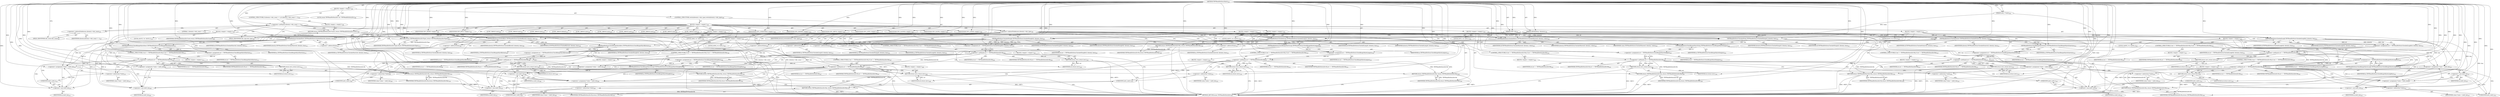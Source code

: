 digraph "TIFFReadDirEntrySbyte" {  
"78631" [label = <(METHOD,TIFFReadDirEntrySbyte)<SUB>383</SUB>> ]
"78632" [label = <(PARAM,TIFF *tif)<SUB>384</SUB>> ]
"78633" [label = <(PARAM,TIFFDirEntry *direntry)<SUB>384</SUB>> ]
"78634" [label = <(PARAM,int8_t *value)<SUB>384</SUB>> ]
"78635" [label = <(BLOCK,&lt;empty&gt;,&lt;empty&gt;)<SUB>385</SUB>> ]
"78636" [label = <(LOCAL,enum TIFFReadDirEntryErr err: TIFFReadDirEntryErr)<SUB>386</SUB>> ]
"78637" [label = <(CONTROL_STRUCTURE,if (direntry-&gt;tdir_count != 1),if (direntry-&gt;tdir_count != 1))<SUB>387</SUB>> ]
"78638" [label = <(&lt;operator&gt;.notEquals,direntry-&gt;tdir_count != 1)<SUB>387</SUB>> ]
"78639" [label = <(&lt;operator&gt;.indirectFieldAccess,direntry-&gt;tdir_count)<SUB>387</SUB>> ]
"78640" [label = <(IDENTIFIER,direntry,direntry-&gt;tdir_count != 1)<SUB>387</SUB>> ]
"78641" [label = <(FIELD_IDENTIFIER,tdir_count,tdir_count)<SUB>387</SUB>> ]
"78642" [label = <(LITERAL,1,direntry-&gt;tdir_count != 1)<SUB>387</SUB>> ]
"78643" [label = <(BLOCK,&lt;empty&gt;,&lt;empty&gt;)<SUB>388</SUB>> ]
"78644" [label = <(RETURN,return (TIFFReadDirEntryErrCount);,return (TIFFReadDirEntryErrCount);)<SUB>388</SUB>> ]
"78645" [label = <(IDENTIFIER,TIFFReadDirEntryErrCount,return (TIFFReadDirEntryErrCount);)<SUB>388</SUB>> ]
"78646" [label = <(CONTROL_STRUCTURE,switch(direntry-&gt;tdir_type),switch(direntry-&gt;tdir_type))<SUB>389</SUB>> ]
"78647" [label = <(&lt;operator&gt;.indirectFieldAccess,direntry-&gt;tdir_type)<SUB>389</SUB>> ]
"78648" [label = <(IDENTIFIER,direntry,switch(direntry-&gt;tdir_type))<SUB>389</SUB>> ]
"78649" [label = <(FIELD_IDENTIFIER,tdir_type,tdir_type)<SUB>389</SUB>> ]
"78650" [label = <(BLOCK,&lt;empty&gt;,&lt;empty&gt;)<SUB>390</SUB>> ]
"78651" [label = <(JUMP_TARGET,case)<SUB>391</SUB>> ]
"78652" [label = <(IDENTIFIER,TIFF_BYTE,&lt;empty&gt;)<SUB>391</SUB>> ]
"78653" [label = <(JUMP_TARGET,case)<SUB>392</SUB>> ]
"78654" [label = <(IDENTIFIER,TIFF_UNDEFINED,&lt;empty&gt;)<SUB>392</SUB>> ]
"78655" [label = <(BLOCK,&lt;empty&gt;,&lt;empty&gt;)<SUB>394</SUB>> ]
"78656" [label = <(LOCAL,uint8_t m: uint8_t)<SUB>395</SUB>> ]
"78657" [label = <(TIFFReadDirEntryCheckedByte,TIFFReadDirEntryCheckedByte(tif, direntry, &amp;m))<SUB>396</SUB>> ]
"78658" [label = <(IDENTIFIER,tif,TIFFReadDirEntryCheckedByte(tif, direntry, &amp;m))<SUB>396</SUB>> ]
"78659" [label = <(IDENTIFIER,direntry,TIFFReadDirEntryCheckedByte(tif, direntry, &amp;m))<SUB>396</SUB>> ]
"78660" [label = <(&lt;operator&gt;.addressOf,&amp;m)<SUB>396</SUB>> ]
"78661" [label = <(IDENTIFIER,m,TIFFReadDirEntryCheckedByte(tif, direntry, &amp;m))<SUB>396</SUB>> ]
"78662" [label = <(&lt;operator&gt;.assignment,err = TIFFReadDirEntryCheckRangeSbyteByte(m))<SUB>397</SUB>> ]
"78663" [label = <(IDENTIFIER,err,err = TIFFReadDirEntryCheckRangeSbyteByte(m))<SUB>397</SUB>> ]
"78664" [label = <(TIFFReadDirEntryCheckRangeSbyteByte,TIFFReadDirEntryCheckRangeSbyteByte(m))<SUB>397</SUB>> ]
"78665" [label = <(IDENTIFIER,m,TIFFReadDirEntryCheckRangeSbyteByte(m))<SUB>397</SUB>> ]
"78666" [label = <(CONTROL_STRUCTURE,if (err != TIFFReadDirEntryErrOk),if (err != TIFFReadDirEntryErrOk))<SUB>398</SUB>> ]
"78667" [label = <(&lt;operator&gt;.notEquals,err != TIFFReadDirEntryErrOk)<SUB>398</SUB>> ]
"78668" [label = <(IDENTIFIER,err,err != TIFFReadDirEntryErrOk)<SUB>398</SUB>> ]
"78669" [label = <(IDENTIFIER,TIFFReadDirEntryErrOk,err != TIFFReadDirEntryErrOk)<SUB>398</SUB>> ]
"78670" [label = <(BLOCK,&lt;empty&gt;,&lt;empty&gt;)<SUB>399</SUB>> ]
"78671" [label = <(RETURN,return (err);,return (err);)<SUB>399</SUB>> ]
"78672" [label = <(IDENTIFIER,err,return (err);)<SUB>399</SUB>> ]
"78673" [label = <(&lt;operator&gt;.assignment,*value = (int8_t)m)<SUB>400</SUB>> ]
"78674" [label = <(&lt;operator&gt;.indirection,*value)<SUB>400</SUB>> ]
"78675" [label = <(IDENTIFIER,value,*value = (int8_t)m)<SUB>400</SUB>> ]
"78676" [label = <(&lt;operator&gt;.cast,(int8_t)m)<SUB>400</SUB>> ]
"78677" [label = <(UNKNOWN,int8_t,int8_t)<SUB>400</SUB>> ]
"78678" [label = <(IDENTIFIER,m,(int8_t)m)<SUB>400</SUB>> ]
"78679" [label = <(RETURN,return (TIFFReadDirEntryErrOk);,return (TIFFReadDirEntryErrOk);)<SUB>401</SUB>> ]
"78680" [label = <(IDENTIFIER,TIFFReadDirEntryErrOk,return (TIFFReadDirEntryErrOk);)<SUB>401</SUB>> ]
"78681" [label = <(JUMP_TARGET,case)<SUB>403</SUB>> ]
"78682" [label = <(IDENTIFIER,TIFF_SBYTE,&lt;empty&gt;)<SUB>403</SUB>> ]
"78683" [label = <(BLOCK,&lt;empty&gt;,&lt;empty&gt;)<SUB>404</SUB>> ]
"78684" [label = <(TIFFReadDirEntryCheckedSbyte,TIFFReadDirEntryCheckedSbyte(tif, direntry, value))<SUB>405</SUB>> ]
"78685" [label = <(IDENTIFIER,tif,TIFFReadDirEntryCheckedSbyte(tif, direntry, value))<SUB>405</SUB>> ]
"78686" [label = <(IDENTIFIER,direntry,TIFFReadDirEntryCheckedSbyte(tif, direntry, value))<SUB>405</SUB>> ]
"78687" [label = <(IDENTIFIER,value,TIFFReadDirEntryCheckedSbyte(tif, direntry, value))<SUB>405</SUB>> ]
"78688" [label = <(RETURN,return (TIFFReadDirEntryErrOk);,return (TIFFReadDirEntryErrOk);)<SUB>406</SUB>> ]
"78689" [label = <(IDENTIFIER,TIFFReadDirEntryErrOk,return (TIFFReadDirEntryErrOk);)<SUB>406</SUB>> ]
"78690" [label = <(JUMP_TARGET,case)<SUB>408</SUB>> ]
"78691" [label = <(IDENTIFIER,TIFF_SHORT,&lt;empty&gt;)<SUB>408</SUB>> ]
"78692" [label = <(BLOCK,&lt;empty&gt;,&lt;empty&gt;)<SUB>409</SUB>> ]
"78693" [label = <(LOCAL,uint16_t m: uint16_t)<SUB>410</SUB>> ]
"78694" [label = <(TIFFReadDirEntryCheckedShort,TIFFReadDirEntryCheckedShort(tif, direntry, &amp;m))<SUB>411</SUB>> ]
"78695" [label = <(IDENTIFIER,tif,TIFFReadDirEntryCheckedShort(tif, direntry, &amp;m))<SUB>411</SUB>> ]
"78696" [label = <(IDENTIFIER,direntry,TIFFReadDirEntryCheckedShort(tif, direntry, &amp;m))<SUB>411</SUB>> ]
"78697" [label = <(&lt;operator&gt;.addressOf,&amp;m)<SUB>411</SUB>> ]
"78698" [label = <(IDENTIFIER,m,TIFFReadDirEntryCheckedShort(tif, direntry, &amp;m))<SUB>411</SUB>> ]
"78699" [label = <(&lt;operator&gt;.assignment,err = TIFFReadDirEntryCheckRangeSbyteShort(m))<SUB>412</SUB>> ]
"78700" [label = <(IDENTIFIER,err,err = TIFFReadDirEntryCheckRangeSbyteShort(m))<SUB>412</SUB>> ]
"78701" [label = <(TIFFReadDirEntryCheckRangeSbyteShort,TIFFReadDirEntryCheckRangeSbyteShort(m))<SUB>412</SUB>> ]
"78702" [label = <(IDENTIFIER,m,TIFFReadDirEntryCheckRangeSbyteShort(m))<SUB>412</SUB>> ]
"78703" [label = <(CONTROL_STRUCTURE,if (err != TIFFReadDirEntryErrOk),if (err != TIFFReadDirEntryErrOk))<SUB>413</SUB>> ]
"78704" [label = <(&lt;operator&gt;.notEquals,err != TIFFReadDirEntryErrOk)<SUB>413</SUB>> ]
"78705" [label = <(IDENTIFIER,err,err != TIFFReadDirEntryErrOk)<SUB>413</SUB>> ]
"78706" [label = <(IDENTIFIER,TIFFReadDirEntryErrOk,err != TIFFReadDirEntryErrOk)<SUB>413</SUB>> ]
"78707" [label = <(BLOCK,&lt;empty&gt;,&lt;empty&gt;)<SUB>414</SUB>> ]
"78708" [label = <(RETURN,return (err);,return (err);)<SUB>414</SUB>> ]
"78709" [label = <(IDENTIFIER,err,return (err);)<SUB>414</SUB>> ]
"78710" [label = <(&lt;operator&gt;.assignment,*value = (int8_t)m)<SUB>415</SUB>> ]
"78711" [label = <(&lt;operator&gt;.indirection,*value)<SUB>415</SUB>> ]
"78712" [label = <(IDENTIFIER,value,*value = (int8_t)m)<SUB>415</SUB>> ]
"78713" [label = <(&lt;operator&gt;.cast,(int8_t)m)<SUB>415</SUB>> ]
"78714" [label = <(UNKNOWN,int8_t,int8_t)<SUB>415</SUB>> ]
"78715" [label = <(IDENTIFIER,m,(int8_t)m)<SUB>415</SUB>> ]
"78716" [label = <(RETURN,return (TIFFReadDirEntryErrOk);,return (TIFFReadDirEntryErrOk);)<SUB>416</SUB>> ]
"78717" [label = <(IDENTIFIER,TIFFReadDirEntryErrOk,return (TIFFReadDirEntryErrOk);)<SUB>416</SUB>> ]
"78718" [label = <(JUMP_TARGET,case)<SUB>418</SUB>> ]
"78719" [label = <(IDENTIFIER,TIFF_SSHORT,&lt;empty&gt;)<SUB>418</SUB>> ]
"78720" [label = <(BLOCK,&lt;empty&gt;,&lt;empty&gt;)<SUB>419</SUB>> ]
"78721" [label = <(LOCAL,int16_t m: int16_t)<SUB>420</SUB>> ]
"78722" [label = <(TIFFReadDirEntryCheckedSshort,TIFFReadDirEntryCheckedSshort(tif, direntry, &amp;m))<SUB>421</SUB>> ]
"78723" [label = <(IDENTIFIER,tif,TIFFReadDirEntryCheckedSshort(tif, direntry, &amp;m))<SUB>421</SUB>> ]
"78724" [label = <(IDENTIFIER,direntry,TIFFReadDirEntryCheckedSshort(tif, direntry, &amp;m))<SUB>421</SUB>> ]
"78725" [label = <(&lt;operator&gt;.addressOf,&amp;m)<SUB>421</SUB>> ]
"78726" [label = <(IDENTIFIER,m,TIFFReadDirEntryCheckedSshort(tif, direntry, &amp;m))<SUB>421</SUB>> ]
"78727" [label = <(&lt;operator&gt;.assignment,err = TIFFReadDirEntryCheckRangeSbyteSshort(m))<SUB>422</SUB>> ]
"78728" [label = <(IDENTIFIER,err,err = TIFFReadDirEntryCheckRangeSbyteSshort(m))<SUB>422</SUB>> ]
"78729" [label = <(TIFFReadDirEntryCheckRangeSbyteSshort,TIFFReadDirEntryCheckRangeSbyteSshort(m))<SUB>422</SUB>> ]
"78730" [label = <(IDENTIFIER,m,TIFFReadDirEntryCheckRangeSbyteSshort(m))<SUB>422</SUB>> ]
"78731" [label = <(CONTROL_STRUCTURE,if (err != TIFFReadDirEntryErrOk),if (err != TIFFReadDirEntryErrOk))<SUB>423</SUB>> ]
"78732" [label = <(&lt;operator&gt;.notEquals,err != TIFFReadDirEntryErrOk)<SUB>423</SUB>> ]
"78733" [label = <(IDENTIFIER,err,err != TIFFReadDirEntryErrOk)<SUB>423</SUB>> ]
"78734" [label = <(IDENTIFIER,TIFFReadDirEntryErrOk,err != TIFFReadDirEntryErrOk)<SUB>423</SUB>> ]
"78735" [label = <(BLOCK,&lt;empty&gt;,&lt;empty&gt;)<SUB>424</SUB>> ]
"78736" [label = <(RETURN,return (err);,return (err);)<SUB>424</SUB>> ]
"78737" [label = <(IDENTIFIER,err,return (err);)<SUB>424</SUB>> ]
"78738" [label = <(&lt;operator&gt;.assignment,*value = (int8_t)m)<SUB>425</SUB>> ]
"78739" [label = <(&lt;operator&gt;.indirection,*value)<SUB>425</SUB>> ]
"78740" [label = <(IDENTIFIER,value,*value = (int8_t)m)<SUB>425</SUB>> ]
"78741" [label = <(&lt;operator&gt;.cast,(int8_t)m)<SUB>425</SUB>> ]
"78742" [label = <(UNKNOWN,int8_t,int8_t)<SUB>425</SUB>> ]
"78743" [label = <(IDENTIFIER,m,(int8_t)m)<SUB>425</SUB>> ]
"78744" [label = <(RETURN,return (TIFFReadDirEntryErrOk);,return (TIFFReadDirEntryErrOk);)<SUB>426</SUB>> ]
"78745" [label = <(IDENTIFIER,TIFFReadDirEntryErrOk,return (TIFFReadDirEntryErrOk);)<SUB>426</SUB>> ]
"78746" [label = <(JUMP_TARGET,case)<SUB>428</SUB>> ]
"78747" [label = <(IDENTIFIER,TIFF_LONG,&lt;empty&gt;)<SUB>428</SUB>> ]
"78748" [label = <(BLOCK,&lt;empty&gt;,&lt;empty&gt;)<SUB>429</SUB>> ]
"78749" [label = <(LOCAL,uint32_t m: uint32_t)<SUB>430</SUB>> ]
"78750" [label = <(TIFFReadDirEntryCheckedLong,TIFFReadDirEntryCheckedLong(tif, direntry, &amp;m))<SUB>431</SUB>> ]
"78751" [label = <(IDENTIFIER,tif,TIFFReadDirEntryCheckedLong(tif, direntry, &amp;m))<SUB>431</SUB>> ]
"78752" [label = <(IDENTIFIER,direntry,TIFFReadDirEntryCheckedLong(tif, direntry, &amp;m))<SUB>431</SUB>> ]
"78753" [label = <(&lt;operator&gt;.addressOf,&amp;m)<SUB>431</SUB>> ]
"78754" [label = <(IDENTIFIER,m,TIFFReadDirEntryCheckedLong(tif, direntry, &amp;m))<SUB>431</SUB>> ]
"78755" [label = <(&lt;operator&gt;.assignment,err = TIFFReadDirEntryCheckRangeSbyteLong(m))<SUB>432</SUB>> ]
"78756" [label = <(IDENTIFIER,err,err = TIFFReadDirEntryCheckRangeSbyteLong(m))<SUB>432</SUB>> ]
"78757" [label = <(TIFFReadDirEntryCheckRangeSbyteLong,TIFFReadDirEntryCheckRangeSbyteLong(m))<SUB>432</SUB>> ]
"78758" [label = <(IDENTIFIER,m,TIFFReadDirEntryCheckRangeSbyteLong(m))<SUB>432</SUB>> ]
"78759" [label = <(CONTROL_STRUCTURE,if (err != TIFFReadDirEntryErrOk),if (err != TIFFReadDirEntryErrOk))<SUB>433</SUB>> ]
"78760" [label = <(&lt;operator&gt;.notEquals,err != TIFFReadDirEntryErrOk)<SUB>433</SUB>> ]
"78761" [label = <(IDENTIFIER,err,err != TIFFReadDirEntryErrOk)<SUB>433</SUB>> ]
"78762" [label = <(IDENTIFIER,TIFFReadDirEntryErrOk,err != TIFFReadDirEntryErrOk)<SUB>433</SUB>> ]
"78763" [label = <(BLOCK,&lt;empty&gt;,&lt;empty&gt;)<SUB>434</SUB>> ]
"78764" [label = <(RETURN,return (err);,return (err);)<SUB>434</SUB>> ]
"78765" [label = <(IDENTIFIER,err,return (err);)<SUB>434</SUB>> ]
"78766" [label = <(&lt;operator&gt;.assignment,*value = (int8_t)m)<SUB>435</SUB>> ]
"78767" [label = <(&lt;operator&gt;.indirection,*value)<SUB>435</SUB>> ]
"78768" [label = <(IDENTIFIER,value,*value = (int8_t)m)<SUB>435</SUB>> ]
"78769" [label = <(&lt;operator&gt;.cast,(int8_t)m)<SUB>435</SUB>> ]
"78770" [label = <(UNKNOWN,int8_t,int8_t)<SUB>435</SUB>> ]
"78771" [label = <(IDENTIFIER,m,(int8_t)m)<SUB>435</SUB>> ]
"78772" [label = <(RETURN,return (TIFFReadDirEntryErrOk);,return (TIFFReadDirEntryErrOk);)<SUB>436</SUB>> ]
"78773" [label = <(IDENTIFIER,TIFFReadDirEntryErrOk,return (TIFFReadDirEntryErrOk);)<SUB>436</SUB>> ]
"78774" [label = <(JUMP_TARGET,case)<SUB>438</SUB>> ]
"78775" [label = <(IDENTIFIER,TIFF_SLONG,&lt;empty&gt;)<SUB>438</SUB>> ]
"78776" [label = <(BLOCK,&lt;empty&gt;,&lt;empty&gt;)<SUB>439</SUB>> ]
"78777" [label = <(LOCAL,int32_t m: int32_t)<SUB>440</SUB>> ]
"78778" [label = <(TIFFReadDirEntryCheckedSlong,TIFFReadDirEntryCheckedSlong(tif, direntry, &amp;m))<SUB>441</SUB>> ]
"78779" [label = <(IDENTIFIER,tif,TIFFReadDirEntryCheckedSlong(tif, direntry, &amp;m))<SUB>441</SUB>> ]
"78780" [label = <(IDENTIFIER,direntry,TIFFReadDirEntryCheckedSlong(tif, direntry, &amp;m))<SUB>441</SUB>> ]
"78781" [label = <(&lt;operator&gt;.addressOf,&amp;m)<SUB>441</SUB>> ]
"78782" [label = <(IDENTIFIER,m,TIFFReadDirEntryCheckedSlong(tif, direntry, &amp;m))<SUB>441</SUB>> ]
"78783" [label = <(&lt;operator&gt;.assignment,err = TIFFReadDirEntryCheckRangeSbyteSlong(m))<SUB>442</SUB>> ]
"78784" [label = <(IDENTIFIER,err,err = TIFFReadDirEntryCheckRangeSbyteSlong(m))<SUB>442</SUB>> ]
"78785" [label = <(TIFFReadDirEntryCheckRangeSbyteSlong,TIFFReadDirEntryCheckRangeSbyteSlong(m))<SUB>442</SUB>> ]
"78786" [label = <(IDENTIFIER,m,TIFFReadDirEntryCheckRangeSbyteSlong(m))<SUB>442</SUB>> ]
"78787" [label = <(CONTROL_STRUCTURE,if (err != TIFFReadDirEntryErrOk),if (err != TIFFReadDirEntryErrOk))<SUB>443</SUB>> ]
"78788" [label = <(&lt;operator&gt;.notEquals,err != TIFFReadDirEntryErrOk)<SUB>443</SUB>> ]
"78789" [label = <(IDENTIFIER,err,err != TIFFReadDirEntryErrOk)<SUB>443</SUB>> ]
"78790" [label = <(IDENTIFIER,TIFFReadDirEntryErrOk,err != TIFFReadDirEntryErrOk)<SUB>443</SUB>> ]
"78791" [label = <(BLOCK,&lt;empty&gt;,&lt;empty&gt;)<SUB>444</SUB>> ]
"78792" [label = <(RETURN,return (err);,return (err);)<SUB>444</SUB>> ]
"78793" [label = <(IDENTIFIER,err,return (err);)<SUB>444</SUB>> ]
"78794" [label = <(&lt;operator&gt;.assignment,*value = (int8_t)m)<SUB>445</SUB>> ]
"78795" [label = <(&lt;operator&gt;.indirection,*value)<SUB>445</SUB>> ]
"78796" [label = <(IDENTIFIER,value,*value = (int8_t)m)<SUB>445</SUB>> ]
"78797" [label = <(&lt;operator&gt;.cast,(int8_t)m)<SUB>445</SUB>> ]
"78798" [label = <(UNKNOWN,int8_t,int8_t)<SUB>445</SUB>> ]
"78799" [label = <(IDENTIFIER,m,(int8_t)m)<SUB>445</SUB>> ]
"78800" [label = <(RETURN,return (TIFFReadDirEntryErrOk);,return (TIFFReadDirEntryErrOk);)<SUB>446</SUB>> ]
"78801" [label = <(IDENTIFIER,TIFFReadDirEntryErrOk,return (TIFFReadDirEntryErrOk);)<SUB>446</SUB>> ]
"78802" [label = <(JUMP_TARGET,case)<SUB>448</SUB>> ]
"78803" [label = <(IDENTIFIER,TIFF_LONG8,&lt;empty&gt;)<SUB>448</SUB>> ]
"78804" [label = <(BLOCK,&lt;empty&gt;,&lt;empty&gt;)<SUB>449</SUB>> ]
"78805" [label = <(LOCAL,uint64_t m: uint64_t)<SUB>450</SUB>> ]
"78806" [label = <(&lt;operator&gt;.assignment,err = TIFFReadDirEntryCheckedLong8(tif, direntry, &amp;m))<SUB>451</SUB>> ]
"78807" [label = <(IDENTIFIER,err,err = TIFFReadDirEntryCheckedLong8(tif, direntry, &amp;m))<SUB>451</SUB>> ]
"78808" [label = <(TIFFReadDirEntryCheckedLong8,TIFFReadDirEntryCheckedLong8(tif, direntry, &amp;m))<SUB>451</SUB>> ]
"78809" [label = <(IDENTIFIER,tif,TIFFReadDirEntryCheckedLong8(tif, direntry, &amp;m))<SUB>451</SUB>> ]
"78810" [label = <(IDENTIFIER,direntry,TIFFReadDirEntryCheckedLong8(tif, direntry, &amp;m))<SUB>451</SUB>> ]
"78811" [label = <(&lt;operator&gt;.addressOf,&amp;m)<SUB>451</SUB>> ]
"78812" [label = <(IDENTIFIER,m,TIFFReadDirEntryCheckedLong8(tif, direntry, &amp;m))<SUB>451</SUB>> ]
"78813" [label = <(CONTROL_STRUCTURE,if (err != TIFFReadDirEntryErrOk),if (err != TIFFReadDirEntryErrOk))<SUB>452</SUB>> ]
"78814" [label = <(&lt;operator&gt;.notEquals,err != TIFFReadDirEntryErrOk)<SUB>452</SUB>> ]
"78815" [label = <(IDENTIFIER,err,err != TIFFReadDirEntryErrOk)<SUB>452</SUB>> ]
"78816" [label = <(IDENTIFIER,TIFFReadDirEntryErrOk,err != TIFFReadDirEntryErrOk)<SUB>452</SUB>> ]
"78817" [label = <(BLOCK,&lt;empty&gt;,&lt;empty&gt;)<SUB>453</SUB>> ]
"78818" [label = <(RETURN,return (err);,return (err);)<SUB>453</SUB>> ]
"78819" [label = <(IDENTIFIER,err,return (err);)<SUB>453</SUB>> ]
"78820" [label = <(&lt;operator&gt;.assignment,err = TIFFReadDirEntryCheckRangeSbyteLong8(m))<SUB>454</SUB>> ]
"78821" [label = <(IDENTIFIER,err,err = TIFFReadDirEntryCheckRangeSbyteLong8(m))<SUB>454</SUB>> ]
"78822" [label = <(TIFFReadDirEntryCheckRangeSbyteLong8,TIFFReadDirEntryCheckRangeSbyteLong8(m))<SUB>454</SUB>> ]
"78823" [label = <(IDENTIFIER,m,TIFFReadDirEntryCheckRangeSbyteLong8(m))<SUB>454</SUB>> ]
"78824" [label = <(CONTROL_STRUCTURE,if (err != TIFFReadDirEntryErrOk),if (err != TIFFReadDirEntryErrOk))<SUB>455</SUB>> ]
"78825" [label = <(&lt;operator&gt;.notEquals,err != TIFFReadDirEntryErrOk)<SUB>455</SUB>> ]
"78826" [label = <(IDENTIFIER,err,err != TIFFReadDirEntryErrOk)<SUB>455</SUB>> ]
"78827" [label = <(IDENTIFIER,TIFFReadDirEntryErrOk,err != TIFFReadDirEntryErrOk)<SUB>455</SUB>> ]
"78828" [label = <(BLOCK,&lt;empty&gt;,&lt;empty&gt;)<SUB>456</SUB>> ]
"78829" [label = <(RETURN,return (err);,return (err);)<SUB>456</SUB>> ]
"78830" [label = <(IDENTIFIER,err,return (err);)<SUB>456</SUB>> ]
"78831" [label = <(&lt;operator&gt;.assignment,*value = (int8_t)m)<SUB>457</SUB>> ]
"78832" [label = <(&lt;operator&gt;.indirection,*value)<SUB>457</SUB>> ]
"78833" [label = <(IDENTIFIER,value,*value = (int8_t)m)<SUB>457</SUB>> ]
"78834" [label = <(&lt;operator&gt;.cast,(int8_t)m)<SUB>457</SUB>> ]
"78835" [label = <(UNKNOWN,int8_t,int8_t)<SUB>457</SUB>> ]
"78836" [label = <(IDENTIFIER,m,(int8_t)m)<SUB>457</SUB>> ]
"78837" [label = <(RETURN,return (TIFFReadDirEntryErrOk);,return (TIFFReadDirEntryErrOk);)<SUB>458</SUB>> ]
"78838" [label = <(IDENTIFIER,TIFFReadDirEntryErrOk,return (TIFFReadDirEntryErrOk);)<SUB>458</SUB>> ]
"78839" [label = <(JUMP_TARGET,case)<SUB>460</SUB>> ]
"78840" [label = <(IDENTIFIER,TIFF_SLONG8,&lt;empty&gt;)<SUB>460</SUB>> ]
"78841" [label = <(BLOCK,&lt;empty&gt;,&lt;empty&gt;)<SUB>461</SUB>> ]
"78842" [label = <(LOCAL,int64_t m: int64_t)<SUB>462</SUB>> ]
"78843" [label = <(&lt;operator&gt;.assignment,err = TIFFReadDirEntryCheckedSlong8(tif, direntry, &amp;m))<SUB>463</SUB>> ]
"78844" [label = <(IDENTIFIER,err,err = TIFFReadDirEntryCheckedSlong8(tif, direntry, &amp;m))<SUB>463</SUB>> ]
"78845" [label = <(TIFFReadDirEntryCheckedSlong8,TIFFReadDirEntryCheckedSlong8(tif, direntry, &amp;m))<SUB>463</SUB>> ]
"78846" [label = <(IDENTIFIER,tif,TIFFReadDirEntryCheckedSlong8(tif, direntry, &amp;m))<SUB>463</SUB>> ]
"78847" [label = <(IDENTIFIER,direntry,TIFFReadDirEntryCheckedSlong8(tif, direntry, &amp;m))<SUB>463</SUB>> ]
"78848" [label = <(&lt;operator&gt;.addressOf,&amp;m)<SUB>463</SUB>> ]
"78849" [label = <(IDENTIFIER,m,TIFFReadDirEntryCheckedSlong8(tif, direntry, &amp;m))<SUB>463</SUB>> ]
"78850" [label = <(CONTROL_STRUCTURE,if (err != TIFFReadDirEntryErrOk),if (err != TIFFReadDirEntryErrOk))<SUB>464</SUB>> ]
"78851" [label = <(&lt;operator&gt;.notEquals,err != TIFFReadDirEntryErrOk)<SUB>464</SUB>> ]
"78852" [label = <(IDENTIFIER,err,err != TIFFReadDirEntryErrOk)<SUB>464</SUB>> ]
"78853" [label = <(IDENTIFIER,TIFFReadDirEntryErrOk,err != TIFFReadDirEntryErrOk)<SUB>464</SUB>> ]
"78854" [label = <(BLOCK,&lt;empty&gt;,&lt;empty&gt;)<SUB>465</SUB>> ]
"78855" [label = <(RETURN,return (err);,return (err);)<SUB>465</SUB>> ]
"78856" [label = <(IDENTIFIER,err,return (err);)<SUB>465</SUB>> ]
"78857" [label = <(&lt;operator&gt;.assignment,err = TIFFReadDirEntryCheckRangeSbyteSlong8(m))<SUB>466</SUB>> ]
"78858" [label = <(IDENTIFIER,err,err = TIFFReadDirEntryCheckRangeSbyteSlong8(m))<SUB>466</SUB>> ]
"78859" [label = <(TIFFReadDirEntryCheckRangeSbyteSlong8,TIFFReadDirEntryCheckRangeSbyteSlong8(m))<SUB>466</SUB>> ]
"78860" [label = <(IDENTIFIER,m,TIFFReadDirEntryCheckRangeSbyteSlong8(m))<SUB>466</SUB>> ]
"78861" [label = <(CONTROL_STRUCTURE,if (err != TIFFReadDirEntryErrOk),if (err != TIFFReadDirEntryErrOk))<SUB>467</SUB>> ]
"78862" [label = <(&lt;operator&gt;.notEquals,err != TIFFReadDirEntryErrOk)<SUB>467</SUB>> ]
"78863" [label = <(IDENTIFIER,err,err != TIFFReadDirEntryErrOk)<SUB>467</SUB>> ]
"78864" [label = <(IDENTIFIER,TIFFReadDirEntryErrOk,err != TIFFReadDirEntryErrOk)<SUB>467</SUB>> ]
"78865" [label = <(BLOCK,&lt;empty&gt;,&lt;empty&gt;)<SUB>468</SUB>> ]
"78866" [label = <(RETURN,return (err);,return (err);)<SUB>468</SUB>> ]
"78867" [label = <(IDENTIFIER,err,return (err);)<SUB>468</SUB>> ]
"78868" [label = <(&lt;operator&gt;.assignment,*value = (int8_t)m)<SUB>469</SUB>> ]
"78869" [label = <(&lt;operator&gt;.indirection,*value)<SUB>469</SUB>> ]
"78870" [label = <(IDENTIFIER,value,*value = (int8_t)m)<SUB>469</SUB>> ]
"78871" [label = <(&lt;operator&gt;.cast,(int8_t)m)<SUB>469</SUB>> ]
"78872" [label = <(UNKNOWN,int8_t,int8_t)<SUB>469</SUB>> ]
"78873" [label = <(IDENTIFIER,m,(int8_t)m)<SUB>469</SUB>> ]
"78874" [label = <(RETURN,return (TIFFReadDirEntryErrOk);,return (TIFFReadDirEntryErrOk);)<SUB>470</SUB>> ]
"78875" [label = <(IDENTIFIER,TIFFReadDirEntryErrOk,return (TIFFReadDirEntryErrOk);)<SUB>470</SUB>> ]
"78876" [label = <(JUMP_TARGET,default)<SUB>472</SUB>> ]
"78877" [label = <(RETURN,return (TIFFReadDirEntryErrType);,return (TIFFReadDirEntryErrType);)<SUB>473</SUB>> ]
"78878" [label = <(IDENTIFIER,TIFFReadDirEntryErrType,return (TIFFReadDirEntryErrType);)<SUB>473</SUB>> ]
"78879" [label = <(METHOD_RETURN,enum TIFFReadDirEntryErr)<SUB>383</SUB>> ]
  "78631" -> "78632"  [ label = "AST: "] 
  "78631" -> "78633"  [ label = "AST: "] 
  "78631" -> "78634"  [ label = "AST: "] 
  "78631" -> "78635"  [ label = "AST: "] 
  "78631" -> "78879"  [ label = "AST: "] 
  "78635" -> "78636"  [ label = "AST: "] 
  "78635" -> "78637"  [ label = "AST: "] 
  "78635" -> "78646"  [ label = "AST: "] 
  "78637" -> "78638"  [ label = "AST: "] 
  "78637" -> "78643"  [ label = "AST: "] 
  "78638" -> "78639"  [ label = "AST: "] 
  "78638" -> "78642"  [ label = "AST: "] 
  "78639" -> "78640"  [ label = "AST: "] 
  "78639" -> "78641"  [ label = "AST: "] 
  "78643" -> "78644"  [ label = "AST: "] 
  "78644" -> "78645"  [ label = "AST: "] 
  "78646" -> "78647"  [ label = "AST: "] 
  "78646" -> "78650"  [ label = "AST: "] 
  "78647" -> "78648"  [ label = "AST: "] 
  "78647" -> "78649"  [ label = "AST: "] 
  "78650" -> "78651"  [ label = "AST: "] 
  "78650" -> "78652"  [ label = "AST: "] 
  "78650" -> "78653"  [ label = "AST: "] 
  "78650" -> "78654"  [ label = "AST: "] 
  "78650" -> "78655"  [ label = "AST: "] 
  "78650" -> "78681"  [ label = "AST: "] 
  "78650" -> "78682"  [ label = "AST: "] 
  "78650" -> "78683"  [ label = "AST: "] 
  "78650" -> "78690"  [ label = "AST: "] 
  "78650" -> "78691"  [ label = "AST: "] 
  "78650" -> "78692"  [ label = "AST: "] 
  "78650" -> "78718"  [ label = "AST: "] 
  "78650" -> "78719"  [ label = "AST: "] 
  "78650" -> "78720"  [ label = "AST: "] 
  "78650" -> "78746"  [ label = "AST: "] 
  "78650" -> "78747"  [ label = "AST: "] 
  "78650" -> "78748"  [ label = "AST: "] 
  "78650" -> "78774"  [ label = "AST: "] 
  "78650" -> "78775"  [ label = "AST: "] 
  "78650" -> "78776"  [ label = "AST: "] 
  "78650" -> "78802"  [ label = "AST: "] 
  "78650" -> "78803"  [ label = "AST: "] 
  "78650" -> "78804"  [ label = "AST: "] 
  "78650" -> "78839"  [ label = "AST: "] 
  "78650" -> "78840"  [ label = "AST: "] 
  "78650" -> "78841"  [ label = "AST: "] 
  "78650" -> "78876"  [ label = "AST: "] 
  "78650" -> "78877"  [ label = "AST: "] 
  "78655" -> "78656"  [ label = "AST: "] 
  "78655" -> "78657"  [ label = "AST: "] 
  "78655" -> "78662"  [ label = "AST: "] 
  "78655" -> "78666"  [ label = "AST: "] 
  "78655" -> "78673"  [ label = "AST: "] 
  "78655" -> "78679"  [ label = "AST: "] 
  "78657" -> "78658"  [ label = "AST: "] 
  "78657" -> "78659"  [ label = "AST: "] 
  "78657" -> "78660"  [ label = "AST: "] 
  "78660" -> "78661"  [ label = "AST: "] 
  "78662" -> "78663"  [ label = "AST: "] 
  "78662" -> "78664"  [ label = "AST: "] 
  "78664" -> "78665"  [ label = "AST: "] 
  "78666" -> "78667"  [ label = "AST: "] 
  "78666" -> "78670"  [ label = "AST: "] 
  "78667" -> "78668"  [ label = "AST: "] 
  "78667" -> "78669"  [ label = "AST: "] 
  "78670" -> "78671"  [ label = "AST: "] 
  "78671" -> "78672"  [ label = "AST: "] 
  "78673" -> "78674"  [ label = "AST: "] 
  "78673" -> "78676"  [ label = "AST: "] 
  "78674" -> "78675"  [ label = "AST: "] 
  "78676" -> "78677"  [ label = "AST: "] 
  "78676" -> "78678"  [ label = "AST: "] 
  "78679" -> "78680"  [ label = "AST: "] 
  "78683" -> "78684"  [ label = "AST: "] 
  "78683" -> "78688"  [ label = "AST: "] 
  "78684" -> "78685"  [ label = "AST: "] 
  "78684" -> "78686"  [ label = "AST: "] 
  "78684" -> "78687"  [ label = "AST: "] 
  "78688" -> "78689"  [ label = "AST: "] 
  "78692" -> "78693"  [ label = "AST: "] 
  "78692" -> "78694"  [ label = "AST: "] 
  "78692" -> "78699"  [ label = "AST: "] 
  "78692" -> "78703"  [ label = "AST: "] 
  "78692" -> "78710"  [ label = "AST: "] 
  "78692" -> "78716"  [ label = "AST: "] 
  "78694" -> "78695"  [ label = "AST: "] 
  "78694" -> "78696"  [ label = "AST: "] 
  "78694" -> "78697"  [ label = "AST: "] 
  "78697" -> "78698"  [ label = "AST: "] 
  "78699" -> "78700"  [ label = "AST: "] 
  "78699" -> "78701"  [ label = "AST: "] 
  "78701" -> "78702"  [ label = "AST: "] 
  "78703" -> "78704"  [ label = "AST: "] 
  "78703" -> "78707"  [ label = "AST: "] 
  "78704" -> "78705"  [ label = "AST: "] 
  "78704" -> "78706"  [ label = "AST: "] 
  "78707" -> "78708"  [ label = "AST: "] 
  "78708" -> "78709"  [ label = "AST: "] 
  "78710" -> "78711"  [ label = "AST: "] 
  "78710" -> "78713"  [ label = "AST: "] 
  "78711" -> "78712"  [ label = "AST: "] 
  "78713" -> "78714"  [ label = "AST: "] 
  "78713" -> "78715"  [ label = "AST: "] 
  "78716" -> "78717"  [ label = "AST: "] 
  "78720" -> "78721"  [ label = "AST: "] 
  "78720" -> "78722"  [ label = "AST: "] 
  "78720" -> "78727"  [ label = "AST: "] 
  "78720" -> "78731"  [ label = "AST: "] 
  "78720" -> "78738"  [ label = "AST: "] 
  "78720" -> "78744"  [ label = "AST: "] 
  "78722" -> "78723"  [ label = "AST: "] 
  "78722" -> "78724"  [ label = "AST: "] 
  "78722" -> "78725"  [ label = "AST: "] 
  "78725" -> "78726"  [ label = "AST: "] 
  "78727" -> "78728"  [ label = "AST: "] 
  "78727" -> "78729"  [ label = "AST: "] 
  "78729" -> "78730"  [ label = "AST: "] 
  "78731" -> "78732"  [ label = "AST: "] 
  "78731" -> "78735"  [ label = "AST: "] 
  "78732" -> "78733"  [ label = "AST: "] 
  "78732" -> "78734"  [ label = "AST: "] 
  "78735" -> "78736"  [ label = "AST: "] 
  "78736" -> "78737"  [ label = "AST: "] 
  "78738" -> "78739"  [ label = "AST: "] 
  "78738" -> "78741"  [ label = "AST: "] 
  "78739" -> "78740"  [ label = "AST: "] 
  "78741" -> "78742"  [ label = "AST: "] 
  "78741" -> "78743"  [ label = "AST: "] 
  "78744" -> "78745"  [ label = "AST: "] 
  "78748" -> "78749"  [ label = "AST: "] 
  "78748" -> "78750"  [ label = "AST: "] 
  "78748" -> "78755"  [ label = "AST: "] 
  "78748" -> "78759"  [ label = "AST: "] 
  "78748" -> "78766"  [ label = "AST: "] 
  "78748" -> "78772"  [ label = "AST: "] 
  "78750" -> "78751"  [ label = "AST: "] 
  "78750" -> "78752"  [ label = "AST: "] 
  "78750" -> "78753"  [ label = "AST: "] 
  "78753" -> "78754"  [ label = "AST: "] 
  "78755" -> "78756"  [ label = "AST: "] 
  "78755" -> "78757"  [ label = "AST: "] 
  "78757" -> "78758"  [ label = "AST: "] 
  "78759" -> "78760"  [ label = "AST: "] 
  "78759" -> "78763"  [ label = "AST: "] 
  "78760" -> "78761"  [ label = "AST: "] 
  "78760" -> "78762"  [ label = "AST: "] 
  "78763" -> "78764"  [ label = "AST: "] 
  "78764" -> "78765"  [ label = "AST: "] 
  "78766" -> "78767"  [ label = "AST: "] 
  "78766" -> "78769"  [ label = "AST: "] 
  "78767" -> "78768"  [ label = "AST: "] 
  "78769" -> "78770"  [ label = "AST: "] 
  "78769" -> "78771"  [ label = "AST: "] 
  "78772" -> "78773"  [ label = "AST: "] 
  "78776" -> "78777"  [ label = "AST: "] 
  "78776" -> "78778"  [ label = "AST: "] 
  "78776" -> "78783"  [ label = "AST: "] 
  "78776" -> "78787"  [ label = "AST: "] 
  "78776" -> "78794"  [ label = "AST: "] 
  "78776" -> "78800"  [ label = "AST: "] 
  "78778" -> "78779"  [ label = "AST: "] 
  "78778" -> "78780"  [ label = "AST: "] 
  "78778" -> "78781"  [ label = "AST: "] 
  "78781" -> "78782"  [ label = "AST: "] 
  "78783" -> "78784"  [ label = "AST: "] 
  "78783" -> "78785"  [ label = "AST: "] 
  "78785" -> "78786"  [ label = "AST: "] 
  "78787" -> "78788"  [ label = "AST: "] 
  "78787" -> "78791"  [ label = "AST: "] 
  "78788" -> "78789"  [ label = "AST: "] 
  "78788" -> "78790"  [ label = "AST: "] 
  "78791" -> "78792"  [ label = "AST: "] 
  "78792" -> "78793"  [ label = "AST: "] 
  "78794" -> "78795"  [ label = "AST: "] 
  "78794" -> "78797"  [ label = "AST: "] 
  "78795" -> "78796"  [ label = "AST: "] 
  "78797" -> "78798"  [ label = "AST: "] 
  "78797" -> "78799"  [ label = "AST: "] 
  "78800" -> "78801"  [ label = "AST: "] 
  "78804" -> "78805"  [ label = "AST: "] 
  "78804" -> "78806"  [ label = "AST: "] 
  "78804" -> "78813"  [ label = "AST: "] 
  "78804" -> "78820"  [ label = "AST: "] 
  "78804" -> "78824"  [ label = "AST: "] 
  "78804" -> "78831"  [ label = "AST: "] 
  "78804" -> "78837"  [ label = "AST: "] 
  "78806" -> "78807"  [ label = "AST: "] 
  "78806" -> "78808"  [ label = "AST: "] 
  "78808" -> "78809"  [ label = "AST: "] 
  "78808" -> "78810"  [ label = "AST: "] 
  "78808" -> "78811"  [ label = "AST: "] 
  "78811" -> "78812"  [ label = "AST: "] 
  "78813" -> "78814"  [ label = "AST: "] 
  "78813" -> "78817"  [ label = "AST: "] 
  "78814" -> "78815"  [ label = "AST: "] 
  "78814" -> "78816"  [ label = "AST: "] 
  "78817" -> "78818"  [ label = "AST: "] 
  "78818" -> "78819"  [ label = "AST: "] 
  "78820" -> "78821"  [ label = "AST: "] 
  "78820" -> "78822"  [ label = "AST: "] 
  "78822" -> "78823"  [ label = "AST: "] 
  "78824" -> "78825"  [ label = "AST: "] 
  "78824" -> "78828"  [ label = "AST: "] 
  "78825" -> "78826"  [ label = "AST: "] 
  "78825" -> "78827"  [ label = "AST: "] 
  "78828" -> "78829"  [ label = "AST: "] 
  "78829" -> "78830"  [ label = "AST: "] 
  "78831" -> "78832"  [ label = "AST: "] 
  "78831" -> "78834"  [ label = "AST: "] 
  "78832" -> "78833"  [ label = "AST: "] 
  "78834" -> "78835"  [ label = "AST: "] 
  "78834" -> "78836"  [ label = "AST: "] 
  "78837" -> "78838"  [ label = "AST: "] 
  "78841" -> "78842"  [ label = "AST: "] 
  "78841" -> "78843"  [ label = "AST: "] 
  "78841" -> "78850"  [ label = "AST: "] 
  "78841" -> "78857"  [ label = "AST: "] 
  "78841" -> "78861"  [ label = "AST: "] 
  "78841" -> "78868"  [ label = "AST: "] 
  "78841" -> "78874"  [ label = "AST: "] 
  "78843" -> "78844"  [ label = "AST: "] 
  "78843" -> "78845"  [ label = "AST: "] 
  "78845" -> "78846"  [ label = "AST: "] 
  "78845" -> "78847"  [ label = "AST: "] 
  "78845" -> "78848"  [ label = "AST: "] 
  "78848" -> "78849"  [ label = "AST: "] 
  "78850" -> "78851"  [ label = "AST: "] 
  "78850" -> "78854"  [ label = "AST: "] 
  "78851" -> "78852"  [ label = "AST: "] 
  "78851" -> "78853"  [ label = "AST: "] 
  "78854" -> "78855"  [ label = "AST: "] 
  "78855" -> "78856"  [ label = "AST: "] 
  "78857" -> "78858"  [ label = "AST: "] 
  "78857" -> "78859"  [ label = "AST: "] 
  "78859" -> "78860"  [ label = "AST: "] 
  "78861" -> "78862"  [ label = "AST: "] 
  "78861" -> "78865"  [ label = "AST: "] 
  "78862" -> "78863"  [ label = "AST: "] 
  "78862" -> "78864"  [ label = "AST: "] 
  "78865" -> "78866"  [ label = "AST: "] 
  "78866" -> "78867"  [ label = "AST: "] 
  "78868" -> "78869"  [ label = "AST: "] 
  "78868" -> "78871"  [ label = "AST: "] 
  "78869" -> "78870"  [ label = "AST: "] 
  "78871" -> "78872"  [ label = "AST: "] 
  "78871" -> "78873"  [ label = "AST: "] 
  "78874" -> "78875"  [ label = "AST: "] 
  "78877" -> "78878"  [ label = "AST: "] 
  "78638" -> "78644"  [ label = "CFG: "] 
  "78638" -> "78649"  [ label = "CFG: "] 
  "78647" -> "78660"  [ label = "CFG: "] 
  "78647" -> "78684"  [ label = "CFG: "] 
  "78647" -> "78697"  [ label = "CFG: "] 
  "78647" -> "78725"  [ label = "CFG: "] 
  "78647" -> "78753"  [ label = "CFG: "] 
  "78647" -> "78781"  [ label = "CFG: "] 
  "78647" -> "78811"  [ label = "CFG: "] 
  "78647" -> "78848"  [ label = "CFG: "] 
  "78647" -> "78877"  [ label = "CFG: "] 
  "78639" -> "78638"  [ label = "CFG: "] 
  "78644" -> "78879"  [ label = "CFG: "] 
  "78649" -> "78647"  [ label = "CFG: "] 
  "78877" -> "78879"  [ label = "CFG: "] 
  "78641" -> "78639"  [ label = "CFG: "] 
  "78657" -> "78664"  [ label = "CFG: "] 
  "78662" -> "78667"  [ label = "CFG: "] 
  "78673" -> "78679"  [ label = "CFG: "] 
  "78679" -> "78879"  [ label = "CFG: "] 
  "78684" -> "78688"  [ label = "CFG: "] 
  "78688" -> "78879"  [ label = "CFG: "] 
  "78694" -> "78701"  [ label = "CFG: "] 
  "78699" -> "78704"  [ label = "CFG: "] 
  "78710" -> "78716"  [ label = "CFG: "] 
  "78716" -> "78879"  [ label = "CFG: "] 
  "78722" -> "78729"  [ label = "CFG: "] 
  "78727" -> "78732"  [ label = "CFG: "] 
  "78738" -> "78744"  [ label = "CFG: "] 
  "78744" -> "78879"  [ label = "CFG: "] 
  "78750" -> "78757"  [ label = "CFG: "] 
  "78755" -> "78760"  [ label = "CFG: "] 
  "78766" -> "78772"  [ label = "CFG: "] 
  "78772" -> "78879"  [ label = "CFG: "] 
  "78778" -> "78785"  [ label = "CFG: "] 
  "78783" -> "78788"  [ label = "CFG: "] 
  "78794" -> "78800"  [ label = "CFG: "] 
  "78800" -> "78879"  [ label = "CFG: "] 
  "78806" -> "78814"  [ label = "CFG: "] 
  "78820" -> "78825"  [ label = "CFG: "] 
  "78831" -> "78837"  [ label = "CFG: "] 
  "78837" -> "78879"  [ label = "CFG: "] 
  "78843" -> "78851"  [ label = "CFG: "] 
  "78857" -> "78862"  [ label = "CFG: "] 
  "78868" -> "78874"  [ label = "CFG: "] 
  "78874" -> "78879"  [ label = "CFG: "] 
  "78660" -> "78657"  [ label = "CFG: "] 
  "78664" -> "78662"  [ label = "CFG: "] 
  "78667" -> "78671"  [ label = "CFG: "] 
  "78667" -> "78674"  [ label = "CFG: "] 
  "78674" -> "78677"  [ label = "CFG: "] 
  "78676" -> "78673"  [ label = "CFG: "] 
  "78697" -> "78694"  [ label = "CFG: "] 
  "78701" -> "78699"  [ label = "CFG: "] 
  "78704" -> "78708"  [ label = "CFG: "] 
  "78704" -> "78711"  [ label = "CFG: "] 
  "78711" -> "78714"  [ label = "CFG: "] 
  "78713" -> "78710"  [ label = "CFG: "] 
  "78725" -> "78722"  [ label = "CFG: "] 
  "78729" -> "78727"  [ label = "CFG: "] 
  "78732" -> "78736"  [ label = "CFG: "] 
  "78732" -> "78739"  [ label = "CFG: "] 
  "78739" -> "78742"  [ label = "CFG: "] 
  "78741" -> "78738"  [ label = "CFG: "] 
  "78753" -> "78750"  [ label = "CFG: "] 
  "78757" -> "78755"  [ label = "CFG: "] 
  "78760" -> "78764"  [ label = "CFG: "] 
  "78760" -> "78767"  [ label = "CFG: "] 
  "78767" -> "78770"  [ label = "CFG: "] 
  "78769" -> "78766"  [ label = "CFG: "] 
  "78781" -> "78778"  [ label = "CFG: "] 
  "78785" -> "78783"  [ label = "CFG: "] 
  "78788" -> "78792"  [ label = "CFG: "] 
  "78788" -> "78795"  [ label = "CFG: "] 
  "78795" -> "78798"  [ label = "CFG: "] 
  "78797" -> "78794"  [ label = "CFG: "] 
  "78808" -> "78806"  [ label = "CFG: "] 
  "78814" -> "78818"  [ label = "CFG: "] 
  "78814" -> "78822"  [ label = "CFG: "] 
  "78822" -> "78820"  [ label = "CFG: "] 
  "78825" -> "78829"  [ label = "CFG: "] 
  "78825" -> "78832"  [ label = "CFG: "] 
  "78832" -> "78835"  [ label = "CFG: "] 
  "78834" -> "78831"  [ label = "CFG: "] 
  "78845" -> "78843"  [ label = "CFG: "] 
  "78851" -> "78855"  [ label = "CFG: "] 
  "78851" -> "78859"  [ label = "CFG: "] 
  "78859" -> "78857"  [ label = "CFG: "] 
  "78862" -> "78866"  [ label = "CFG: "] 
  "78862" -> "78869"  [ label = "CFG: "] 
  "78869" -> "78872"  [ label = "CFG: "] 
  "78871" -> "78868"  [ label = "CFG: "] 
  "78671" -> "78879"  [ label = "CFG: "] 
  "78677" -> "78676"  [ label = "CFG: "] 
  "78708" -> "78879"  [ label = "CFG: "] 
  "78714" -> "78713"  [ label = "CFG: "] 
  "78736" -> "78879"  [ label = "CFG: "] 
  "78742" -> "78741"  [ label = "CFG: "] 
  "78764" -> "78879"  [ label = "CFG: "] 
  "78770" -> "78769"  [ label = "CFG: "] 
  "78792" -> "78879"  [ label = "CFG: "] 
  "78798" -> "78797"  [ label = "CFG: "] 
  "78811" -> "78808"  [ label = "CFG: "] 
  "78818" -> "78879"  [ label = "CFG: "] 
  "78829" -> "78879"  [ label = "CFG: "] 
  "78835" -> "78834"  [ label = "CFG: "] 
  "78848" -> "78845"  [ label = "CFG: "] 
  "78855" -> "78879"  [ label = "CFG: "] 
  "78866" -> "78879"  [ label = "CFG: "] 
  "78872" -> "78871"  [ label = "CFG: "] 
  "78631" -> "78641"  [ label = "CFG: "] 
  "78708" -> "78879"  [ label = "DDG: &lt;RET&gt;"] 
  "78829" -> "78879"  [ label = "DDG: &lt;RET&gt;"] 
  "78688" -> "78879"  [ label = "DDG: &lt;RET&gt;"] 
  "78764" -> "78879"  [ label = "DDG: &lt;RET&gt;"] 
  "78792" -> "78879"  [ label = "DDG: &lt;RET&gt;"] 
  "78671" -> "78879"  [ label = "DDG: &lt;RET&gt;"] 
  "78877" -> "78879"  [ label = "DDG: &lt;RET&gt;"] 
  "78800" -> "78879"  [ label = "DDG: &lt;RET&gt;"] 
  "78818" -> "78879"  [ label = "DDG: &lt;RET&gt;"] 
  "78716" -> "78879"  [ label = "DDG: &lt;RET&gt;"] 
  "78866" -> "78879"  [ label = "DDG: &lt;RET&gt;"] 
  "78644" -> "78879"  [ label = "DDG: &lt;RET&gt;"] 
  "78772" -> "78879"  [ label = "DDG: &lt;RET&gt;"] 
  "78744" -> "78879"  [ label = "DDG: &lt;RET&gt;"] 
  "78874" -> "78879"  [ label = "DDG: &lt;RET&gt;"] 
  "78855" -> "78879"  [ label = "DDG: &lt;RET&gt;"] 
  "78837" -> "78879"  [ label = "DDG: &lt;RET&gt;"] 
  "78679" -> "78879"  [ label = "DDG: &lt;RET&gt;"] 
  "78736" -> "78879"  [ label = "DDG: &lt;RET&gt;"] 
  "78632" -> "78879"  [ label = "DDG: tif"] 
  "78633" -> "78879"  [ label = "DDG: direntry"] 
  "78634" -> "78879"  [ label = "DDG: value"] 
  "78638" -> "78879"  [ label = "DDG: direntry-&gt;tdir_count"] 
  "78638" -> "78879"  [ label = "DDG: direntry-&gt;tdir_count != 1"] 
  "78631" -> "78632"  [ label = "DDG: "] 
  "78631" -> "78633"  [ label = "DDG: "] 
  "78631" -> "78634"  [ label = "DDG: "] 
  "78631" -> "78638"  [ label = "DDG: "] 
  "78645" -> "78644"  [ label = "DDG: TIFFReadDirEntryErrCount"] 
  "78631" -> "78644"  [ label = "DDG: "] 
  "78631" -> "78652"  [ label = "DDG: "] 
  "78631" -> "78654"  [ label = "DDG: "] 
  "78631" -> "78682"  [ label = "DDG: "] 
  "78631" -> "78691"  [ label = "DDG: "] 
  "78631" -> "78719"  [ label = "DDG: "] 
  "78631" -> "78747"  [ label = "DDG: "] 
  "78631" -> "78775"  [ label = "DDG: "] 
  "78631" -> "78803"  [ label = "DDG: "] 
  "78631" -> "78840"  [ label = "DDG: "] 
  "78878" -> "78877"  [ label = "DDG: TIFFReadDirEntryErrType"] 
  "78631" -> "78877"  [ label = "DDG: "] 
  "78631" -> "78645"  [ label = "DDG: "] 
  "78664" -> "78662"  [ label = "DDG: m"] 
  "78657" -> "78673"  [ label = "DDG: &amp;m"] 
  "78664" -> "78673"  [ label = "DDG: m"] 
  "78631" -> "78673"  [ label = "DDG: "] 
  "78680" -> "78679"  [ label = "DDG: TIFFReadDirEntryErrOk"] 
  "78667" -> "78679"  [ label = "DDG: TIFFReadDirEntryErrOk"] 
  "78689" -> "78688"  [ label = "DDG: TIFFReadDirEntryErrOk"] 
  "78631" -> "78688"  [ label = "DDG: "] 
  "78701" -> "78699"  [ label = "DDG: m"] 
  "78694" -> "78710"  [ label = "DDG: &amp;m"] 
  "78701" -> "78710"  [ label = "DDG: m"] 
  "78631" -> "78710"  [ label = "DDG: "] 
  "78717" -> "78716"  [ label = "DDG: TIFFReadDirEntryErrOk"] 
  "78704" -> "78716"  [ label = "DDG: TIFFReadDirEntryErrOk"] 
  "78729" -> "78727"  [ label = "DDG: m"] 
  "78722" -> "78738"  [ label = "DDG: &amp;m"] 
  "78729" -> "78738"  [ label = "DDG: m"] 
  "78631" -> "78738"  [ label = "DDG: "] 
  "78745" -> "78744"  [ label = "DDG: TIFFReadDirEntryErrOk"] 
  "78732" -> "78744"  [ label = "DDG: TIFFReadDirEntryErrOk"] 
  "78757" -> "78755"  [ label = "DDG: m"] 
  "78750" -> "78766"  [ label = "DDG: &amp;m"] 
  "78757" -> "78766"  [ label = "DDG: m"] 
  "78631" -> "78766"  [ label = "DDG: "] 
  "78773" -> "78772"  [ label = "DDG: TIFFReadDirEntryErrOk"] 
  "78760" -> "78772"  [ label = "DDG: TIFFReadDirEntryErrOk"] 
  "78785" -> "78783"  [ label = "DDG: m"] 
  "78778" -> "78794"  [ label = "DDG: &amp;m"] 
  "78785" -> "78794"  [ label = "DDG: m"] 
  "78631" -> "78794"  [ label = "DDG: "] 
  "78801" -> "78800"  [ label = "DDG: TIFFReadDirEntryErrOk"] 
  "78788" -> "78800"  [ label = "DDG: TIFFReadDirEntryErrOk"] 
  "78808" -> "78806"  [ label = "DDG: tif"] 
  "78808" -> "78806"  [ label = "DDG: direntry"] 
  "78808" -> "78806"  [ label = "DDG: &amp;m"] 
  "78822" -> "78820"  [ label = "DDG: m"] 
  "78808" -> "78831"  [ label = "DDG: &amp;m"] 
  "78822" -> "78831"  [ label = "DDG: m"] 
  "78631" -> "78831"  [ label = "DDG: "] 
  "78838" -> "78837"  [ label = "DDG: TIFFReadDirEntryErrOk"] 
  "78825" -> "78837"  [ label = "DDG: TIFFReadDirEntryErrOk"] 
  "78845" -> "78843"  [ label = "DDG: tif"] 
  "78845" -> "78843"  [ label = "DDG: direntry"] 
  "78845" -> "78843"  [ label = "DDG: &amp;m"] 
  "78859" -> "78857"  [ label = "DDG: m"] 
  "78845" -> "78868"  [ label = "DDG: &amp;m"] 
  "78859" -> "78868"  [ label = "DDG: m"] 
  "78631" -> "78868"  [ label = "DDG: "] 
  "78875" -> "78874"  [ label = "DDG: TIFFReadDirEntryErrOk"] 
  "78862" -> "78874"  [ label = "DDG: TIFFReadDirEntryErrOk"] 
  "78631" -> "78878"  [ label = "DDG: "] 
  "78632" -> "78657"  [ label = "DDG: tif"] 
  "78631" -> "78657"  [ label = "DDG: "] 
  "78633" -> "78657"  [ label = "DDG: direntry"] 
  "78631" -> "78662"  [ label = "DDG: "] 
  "78631" -> "78680"  [ label = "DDG: "] 
  "78632" -> "78684"  [ label = "DDG: tif"] 
  "78631" -> "78684"  [ label = "DDG: "] 
  "78633" -> "78684"  [ label = "DDG: direntry"] 
  "78634" -> "78684"  [ label = "DDG: value"] 
  "78631" -> "78689"  [ label = "DDG: "] 
  "78632" -> "78694"  [ label = "DDG: tif"] 
  "78631" -> "78694"  [ label = "DDG: "] 
  "78633" -> "78694"  [ label = "DDG: direntry"] 
  "78631" -> "78699"  [ label = "DDG: "] 
  "78631" -> "78717"  [ label = "DDG: "] 
  "78632" -> "78722"  [ label = "DDG: tif"] 
  "78631" -> "78722"  [ label = "DDG: "] 
  "78633" -> "78722"  [ label = "DDG: direntry"] 
  "78631" -> "78727"  [ label = "DDG: "] 
  "78631" -> "78745"  [ label = "DDG: "] 
  "78632" -> "78750"  [ label = "DDG: tif"] 
  "78631" -> "78750"  [ label = "DDG: "] 
  "78633" -> "78750"  [ label = "DDG: direntry"] 
  "78631" -> "78755"  [ label = "DDG: "] 
  "78631" -> "78773"  [ label = "DDG: "] 
  "78632" -> "78778"  [ label = "DDG: tif"] 
  "78631" -> "78778"  [ label = "DDG: "] 
  "78633" -> "78778"  [ label = "DDG: direntry"] 
  "78631" -> "78783"  [ label = "DDG: "] 
  "78631" -> "78801"  [ label = "DDG: "] 
  "78631" -> "78806"  [ label = "DDG: "] 
  "78631" -> "78820"  [ label = "DDG: "] 
  "78631" -> "78838"  [ label = "DDG: "] 
  "78631" -> "78843"  [ label = "DDG: "] 
  "78631" -> "78857"  [ label = "DDG: "] 
  "78631" -> "78875"  [ label = "DDG: "] 
  "78657" -> "78664"  [ label = "DDG: &amp;m"] 
  "78631" -> "78664"  [ label = "DDG: "] 
  "78662" -> "78667"  [ label = "DDG: err"] 
  "78631" -> "78667"  [ label = "DDG: "] 
  "78672" -> "78671"  [ label = "DDG: err"] 
  "78667" -> "78671"  [ label = "DDG: err"] 
  "78657" -> "78676"  [ label = "DDG: &amp;m"] 
  "78664" -> "78676"  [ label = "DDG: m"] 
  "78631" -> "78676"  [ label = "DDG: "] 
  "78694" -> "78701"  [ label = "DDG: &amp;m"] 
  "78631" -> "78701"  [ label = "DDG: "] 
  "78699" -> "78704"  [ label = "DDG: err"] 
  "78631" -> "78704"  [ label = "DDG: "] 
  "78709" -> "78708"  [ label = "DDG: err"] 
  "78704" -> "78708"  [ label = "DDG: err"] 
  "78694" -> "78713"  [ label = "DDG: &amp;m"] 
  "78701" -> "78713"  [ label = "DDG: m"] 
  "78631" -> "78713"  [ label = "DDG: "] 
  "78722" -> "78729"  [ label = "DDG: &amp;m"] 
  "78631" -> "78729"  [ label = "DDG: "] 
  "78727" -> "78732"  [ label = "DDG: err"] 
  "78631" -> "78732"  [ label = "DDG: "] 
  "78737" -> "78736"  [ label = "DDG: err"] 
  "78732" -> "78736"  [ label = "DDG: err"] 
  "78722" -> "78741"  [ label = "DDG: &amp;m"] 
  "78729" -> "78741"  [ label = "DDG: m"] 
  "78631" -> "78741"  [ label = "DDG: "] 
  "78750" -> "78757"  [ label = "DDG: &amp;m"] 
  "78631" -> "78757"  [ label = "DDG: "] 
  "78755" -> "78760"  [ label = "DDG: err"] 
  "78631" -> "78760"  [ label = "DDG: "] 
  "78765" -> "78764"  [ label = "DDG: err"] 
  "78760" -> "78764"  [ label = "DDG: err"] 
  "78750" -> "78769"  [ label = "DDG: &amp;m"] 
  "78757" -> "78769"  [ label = "DDG: m"] 
  "78631" -> "78769"  [ label = "DDG: "] 
  "78778" -> "78785"  [ label = "DDG: &amp;m"] 
  "78631" -> "78785"  [ label = "DDG: "] 
  "78783" -> "78788"  [ label = "DDG: err"] 
  "78631" -> "78788"  [ label = "DDG: "] 
  "78793" -> "78792"  [ label = "DDG: err"] 
  "78788" -> "78792"  [ label = "DDG: err"] 
  "78778" -> "78797"  [ label = "DDG: &amp;m"] 
  "78785" -> "78797"  [ label = "DDG: m"] 
  "78631" -> "78797"  [ label = "DDG: "] 
  "78632" -> "78808"  [ label = "DDG: tif"] 
  "78631" -> "78808"  [ label = "DDG: "] 
  "78633" -> "78808"  [ label = "DDG: direntry"] 
  "78806" -> "78814"  [ label = "DDG: err"] 
  "78631" -> "78814"  [ label = "DDG: "] 
  "78819" -> "78818"  [ label = "DDG: err"] 
  "78814" -> "78818"  [ label = "DDG: err"] 
  "78808" -> "78822"  [ label = "DDG: &amp;m"] 
  "78631" -> "78822"  [ label = "DDG: "] 
  "78820" -> "78825"  [ label = "DDG: err"] 
  "78631" -> "78825"  [ label = "DDG: "] 
  "78814" -> "78825"  [ label = "DDG: TIFFReadDirEntryErrOk"] 
  "78830" -> "78829"  [ label = "DDG: err"] 
  "78825" -> "78829"  [ label = "DDG: err"] 
  "78808" -> "78834"  [ label = "DDG: &amp;m"] 
  "78822" -> "78834"  [ label = "DDG: m"] 
  "78631" -> "78834"  [ label = "DDG: "] 
  "78632" -> "78845"  [ label = "DDG: tif"] 
  "78631" -> "78845"  [ label = "DDG: "] 
  "78633" -> "78845"  [ label = "DDG: direntry"] 
  "78843" -> "78851"  [ label = "DDG: err"] 
  "78631" -> "78851"  [ label = "DDG: "] 
  "78856" -> "78855"  [ label = "DDG: err"] 
  "78851" -> "78855"  [ label = "DDG: err"] 
  "78845" -> "78859"  [ label = "DDG: &amp;m"] 
  "78631" -> "78859"  [ label = "DDG: "] 
  "78857" -> "78862"  [ label = "DDG: err"] 
  "78631" -> "78862"  [ label = "DDG: "] 
  "78851" -> "78862"  [ label = "DDG: TIFFReadDirEntryErrOk"] 
  "78867" -> "78866"  [ label = "DDG: err"] 
  "78862" -> "78866"  [ label = "DDG: err"] 
  "78845" -> "78871"  [ label = "DDG: &amp;m"] 
  "78859" -> "78871"  [ label = "DDG: m"] 
  "78631" -> "78871"  [ label = "DDG: "] 
  "78631" -> "78672"  [ label = "DDG: "] 
  "78631" -> "78709"  [ label = "DDG: "] 
  "78631" -> "78737"  [ label = "DDG: "] 
  "78631" -> "78765"  [ label = "DDG: "] 
  "78631" -> "78793"  [ label = "DDG: "] 
  "78631" -> "78819"  [ label = "DDG: "] 
  "78631" -> "78830"  [ label = "DDG: "] 
  "78631" -> "78856"  [ label = "DDG: "] 
  "78631" -> "78867"  [ label = "DDG: "] 
  "78638" -> "78649"  [ label = "CDG: "] 
  "78638" -> "78644"  [ label = "CDG: "] 
  "78638" -> "78647"  [ label = "CDG: "] 
  "78647" -> "78808"  [ label = "CDG: "] 
  "78647" -> "78722"  [ label = "CDG: "] 
  "78647" -> "78788"  [ label = "CDG: "] 
  "78647" -> "78662"  [ label = "CDG: "] 
  "78647" -> "78664"  [ label = "CDG: "] 
  "78647" -> "78697"  [ label = "CDG: "] 
  "78647" -> "78684"  [ label = "CDG: "] 
  "78647" -> "78778"  [ label = "CDG: "] 
  "78647" -> "78688"  [ label = "CDG: "] 
  "78647" -> "78814"  [ label = "CDG: "] 
  "78647" -> "78732"  [ label = "CDG: "] 
  "78647" -> "78750"  [ label = "CDG: "] 
  "78647" -> "78727"  [ label = "CDG: "] 
  "78647" -> "78704"  [ label = "CDG: "] 
  "78647" -> "78781"  [ label = "CDG: "] 
  "78647" -> "78701"  [ label = "CDG: "] 
  "78647" -> "78851"  [ label = "CDG: "] 
  "78647" -> "78699"  [ label = "CDG: "] 
  "78647" -> "78667"  [ label = "CDG: "] 
  "78647" -> "78760"  [ label = "CDG: "] 
  "78647" -> "78757"  [ label = "CDG: "] 
  "78647" -> "78694"  [ label = "CDG: "] 
  "78647" -> "78877"  [ label = "CDG: "] 
  "78647" -> "78783"  [ label = "CDG: "] 
  "78647" -> "78811"  [ label = "CDG: "] 
  "78647" -> "78755"  [ label = "CDG: "] 
  "78647" -> "78845"  [ label = "CDG: "] 
  "78647" -> "78657"  [ label = "CDG: "] 
  "78647" -> "78806"  [ label = "CDG: "] 
  "78647" -> "78729"  [ label = "CDG: "] 
  "78647" -> "78843"  [ label = "CDG: "] 
  "78647" -> "78753"  [ label = "CDG: "] 
  "78647" -> "78848"  [ label = "CDG: "] 
  "78647" -> "78725"  [ label = "CDG: "] 
  "78647" -> "78660"  [ label = "CDG: "] 
  "78647" -> "78785"  [ label = "CDG: "] 
  "78667" -> "78679"  [ label = "CDG: "] 
  "78667" -> "78677"  [ label = "CDG: "] 
  "78667" -> "78674"  [ label = "CDG: "] 
  "78667" -> "78673"  [ label = "CDG: "] 
  "78667" -> "78671"  [ label = "CDG: "] 
  "78667" -> "78676"  [ label = "CDG: "] 
  "78704" -> "78711"  [ label = "CDG: "] 
  "78704" -> "78708"  [ label = "CDG: "] 
  "78704" -> "78710"  [ label = "CDG: "] 
  "78704" -> "78713"  [ label = "CDG: "] 
  "78704" -> "78714"  [ label = "CDG: "] 
  "78704" -> "78716"  [ label = "CDG: "] 
  "78732" -> "78744"  [ label = "CDG: "] 
  "78732" -> "78742"  [ label = "CDG: "] 
  "78732" -> "78736"  [ label = "CDG: "] 
  "78732" -> "78739"  [ label = "CDG: "] 
  "78732" -> "78741"  [ label = "CDG: "] 
  "78732" -> "78738"  [ label = "CDG: "] 
  "78760" -> "78764"  [ label = "CDG: "] 
  "78760" -> "78766"  [ label = "CDG: "] 
  "78760" -> "78772"  [ label = "CDG: "] 
  "78760" -> "78767"  [ label = "CDG: "] 
  "78760" -> "78769"  [ label = "CDG: "] 
  "78760" -> "78770"  [ label = "CDG: "] 
  "78788" -> "78798"  [ label = "CDG: "] 
  "78788" -> "78797"  [ label = "CDG: "] 
  "78788" -> "78792"  [ label = "CDG: "] 
  "78788" -> "78800"  [ label = "CDG: "] 
  "78788" -> "78795"  [ label = "CDG: "] 
  "78788" -> "78794"  [ label = "CDG: "] 
  "78814" -> "78818"  [ label = "CDG: "] 
  "78814" -> "78822"  [ label = "CDG: "] 
  "78814" -> "78825"  [ label = "CDG: "] 
  "78814" -> "78820"  [ label = "CDG: "] 
  "78825" -> "78831"  [ label = "CDG: "] 
  "78825" -> "78829"  [ label = "CDG: "] 
  "78825" -> "78835"  [ label = "CDG: "] 
  "78825" -> "78834"  [ label = "CDG: "] 
  "78825" -> "78837"  [ label = "CDG: "] 
  "78825" -> "78832"  [ label = "CDG: "] 
  "78851" -> "78862"  [ label = "CDG: "] 
  "78851" -> "78859"  [ label = "CDG: "] 
  "78851" -> "78855"  [ label = "CDG: "] 
  "78851" -> "78857"  [ label = "CDG: "] 
  "78862" -> "78871"  [ label = "CDG: "] 
  "78862" -> "78872"  [ label = "CDG: "] 
  "78862" -> "78866"  [ label = "CDG: "] 
  "78862" -> "78869"  [ label = "CDG: "] 
  "78862" -> "78868"  [ label = "CDG: "] 
  "78862" -> "78874"  [ label = "CDG: "] 
}
